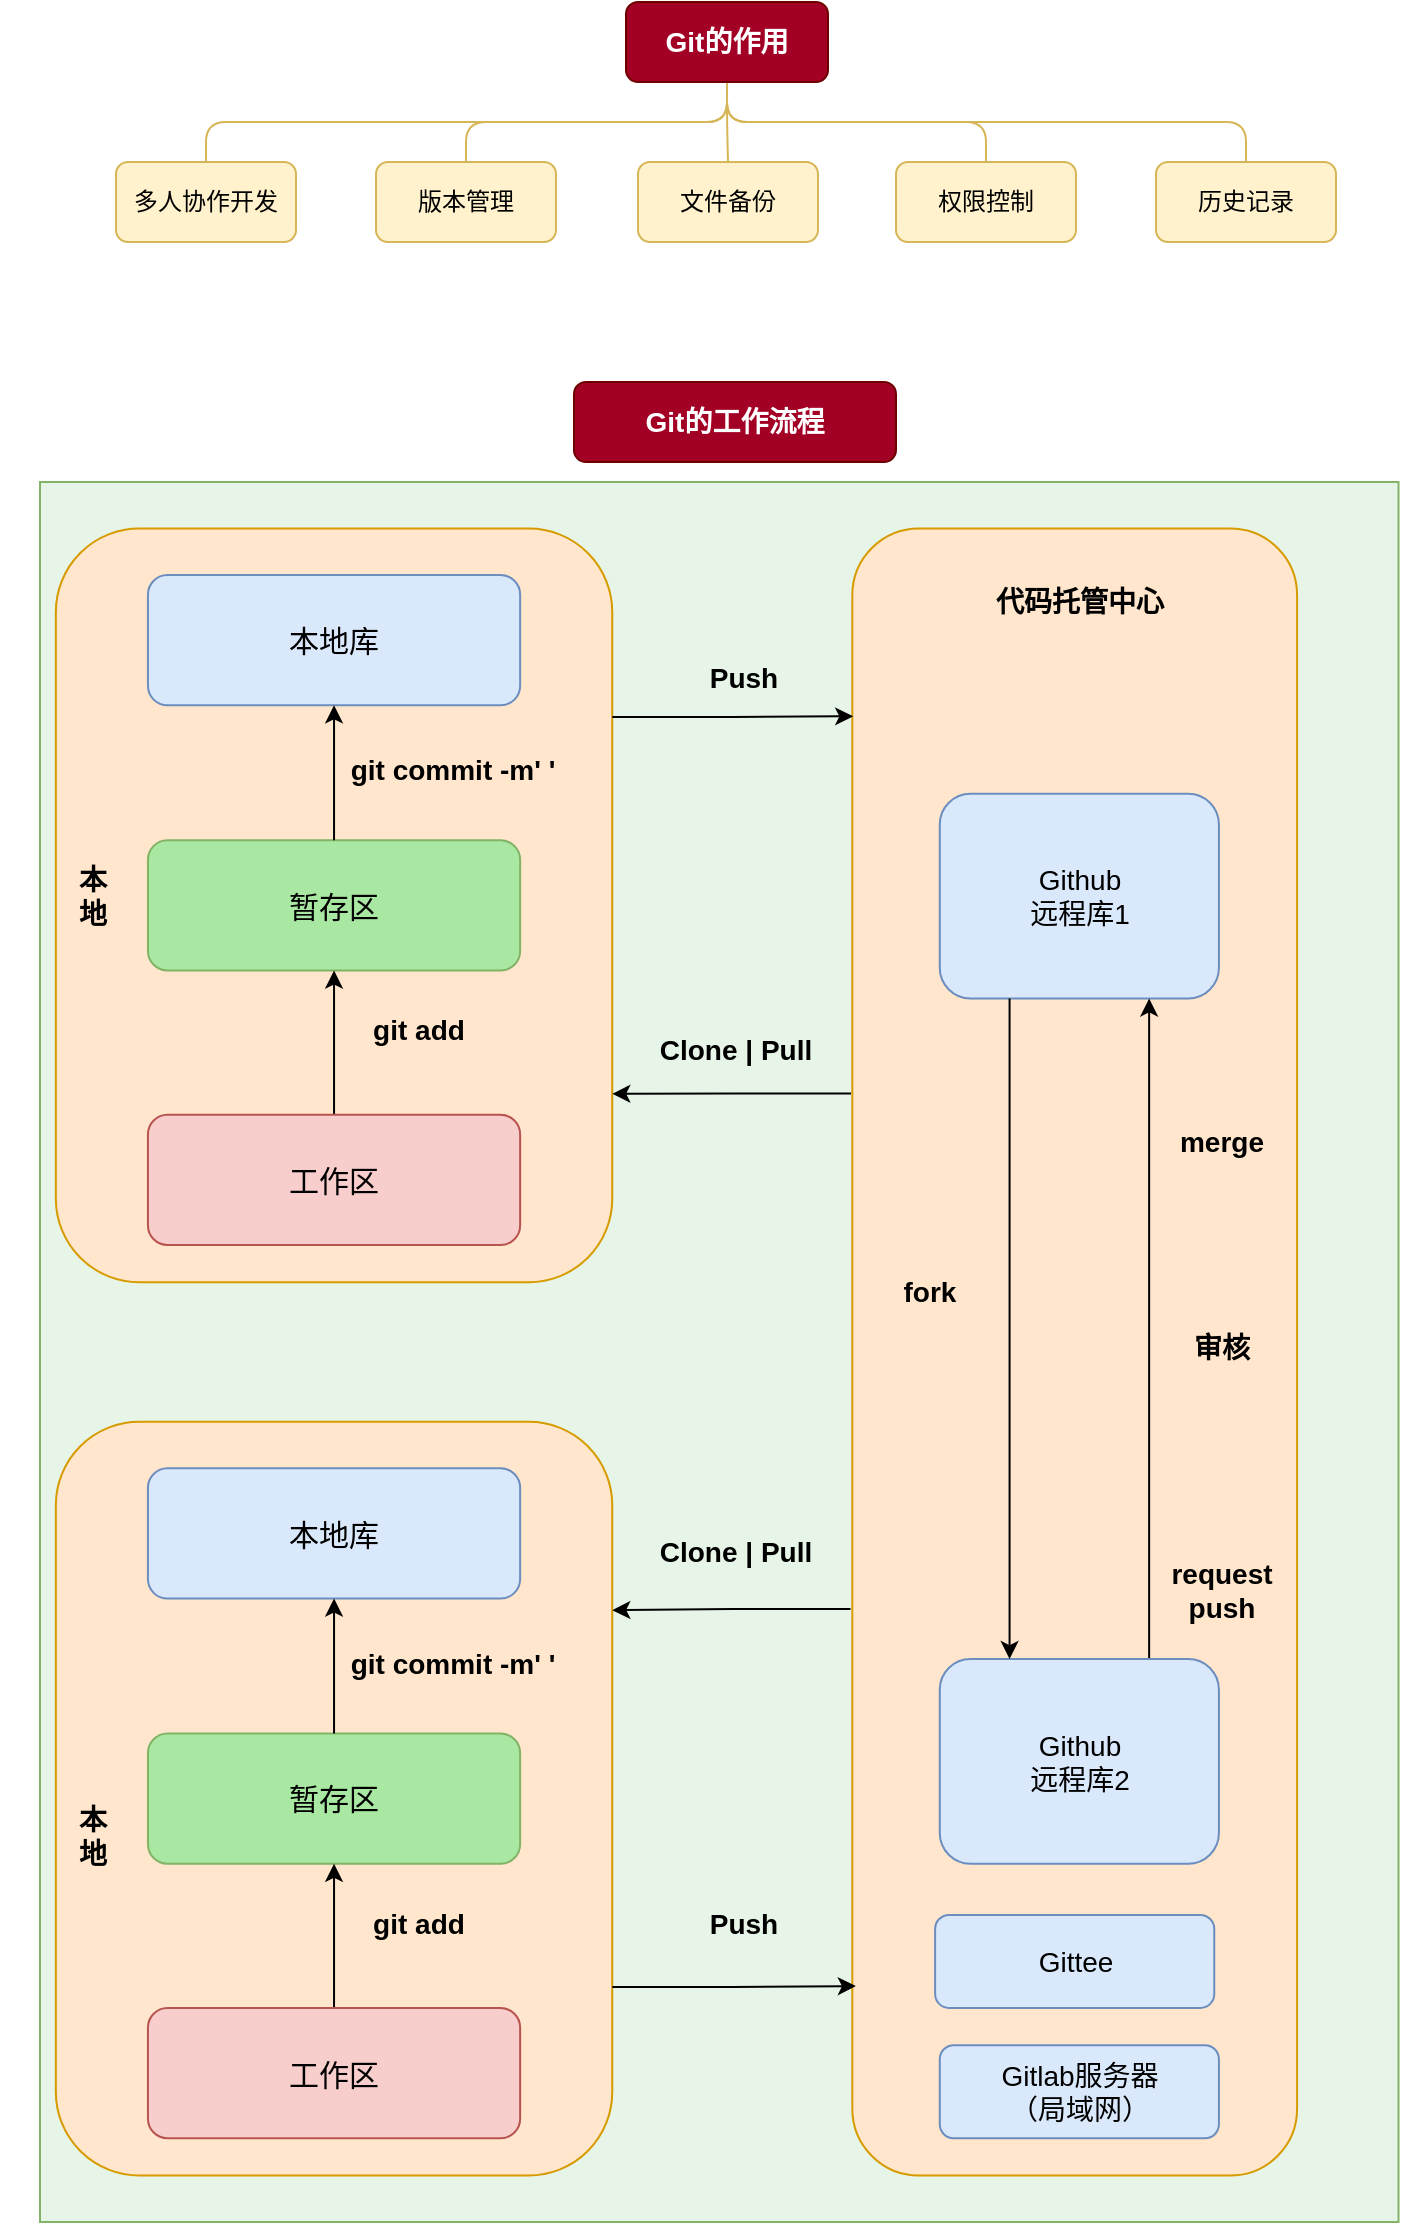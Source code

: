 <mxfile version="23.0.2" type="device">
  <diagram name="第 1 页" id="tVhp8JllyjFAVYzHIOj3">
    <mxGraphModel dx="1436" dy="968" grid="1" gridSize="10" guides="1" tooltips="1" connect="1" arrows="1" fold="1" page="1" pageScale="1" pageWidth="827" pageHeight="1169" math="0" shadow="0">
      <root>
        <mxCell id="0" />
        <mxCell id="1" parent="0" />
        <mxCell id="hR3URpGKtcnwJ0ks9-6d-7" style="edgeStyle=orthogonalEdgeStyle;rounded=1;orthogonalLoop=1;jettySize=auto;html=1;exitX=0.5;exitY=1;exitDx=0;exitDy=0;entryX=0.5;entryY=0;entryDx=0;entryDy=0;curved=0;endArrow=none;endFill=0;fillColor=#fff2cc;strokeColor=#d6b656;" edge="1" parent="1" source="hR3URpGKtcnwJ0ks9-6d-1" target="hR3URpGKtcnwJ0ks9-6d-4">
          <mxGeometry relative="1" as="geometry" />
        </mxCell>
        <mxCell id="hR3URpGKtcnwJ0ks9-6d-8" style="edgeStyle=orthogonalEdgeStyle;shape=connector;curved=0;rounded=1;orthogonalLoop=1;jettySize=auto;html=1;exitX=0.5;exitY=1;exitDx=0;exitDy=0;entryX=0.5;entryY=0;entryDx=0;entryDy=0;labelBackgroundColor=default;strokeColor=#d6b656;align=center;verticalAlign=middle;fontFamily=Helvetica;fontSize=11;fontColor=default;endArrow=none;endFill=0;fillColor=#fff2cc;" edge="1" parent="1" source="hR3URpGKtcnwJ0ks9-6d-1" target="hR3URpGKtcnwJ0ks9-6d-5">
          <mxGeometry relative="1" as="geometry" />
        </mxCell>
        <mxCell id="hR3URpGKtcnwJ0ks9-6d-9" style="edgeStyle=orthogonalEdgeStyle;shape=connector;curved=0;rounded=1;orthogonalLoop=1;jettySize=auto;html=1;exitX=0.5;exitY=1;exitDx=0;exitDy=0;entryX=0.5;entryY=0;entryDx=0;entryDy=0;labelBackgroundColor=default;strokeColor=#d6b656;align=center;verticalAlign=middle;fontFamily=Helvetica;fontSize=11;fontColor=default;endArrow=none;endFill=0;fillColor=#fff2cc;" edge="1" parent="1" source="hR3URpGKtcnwJ0ks9-6d-1" target="hR3URpGKtcnwJ0ks9-6d-6">
          <mxGeometry relative="1" as="geometry" />
        </mxCell>
        <mxCell id="hR3URpGKtcnwJ0ks9-6d-10" style="edgeStyle=orthogonalEdgeStyle;shape=connector;curved=0;rounded=1;orthogonalLoop=1;jettySize=auto;html=1;exitX=0.5;exitY=1;exitDx=0;exitDy=0;entryX=0.5;entryY=0;entryDx=0;entryDy=0;labelBackgroundColor=default;strokeColor=#d6b656;align=center;verticalAlign=middle;fontFamily=Helvetica;fontSize=11;fontColor=default;endArrow=none;endFill=0;fillColor=#fff2cc;" edge="1" parent="1" source="hR3URpGKtcnwJ0ks9-6d-1" target="hR3URpGKtcnwJ0ks9-6d-3">
          <mxGeometry relative="1" as="geometry" />
        </mxCell>
        <mxCell id="hR3URpGKtcnwJ0ks9-6d-11" style="edgeStyle=orthogonalEdgeStyle;shape=connector;curved=0;rounded=1;orthogonalLoop=1;jettySize=auto;html=1;exitX=0.5;exitY=1;exitDx=0;exitDy=0;entryX=0.5;entryY=0;entryDx=0;entryDy=0;labelBackgroundColor=default;strokeColor=#d6b656;align=center;verticalAlign=middle;fontFamily=Helvetica;fontSize=11;fontColor=default;endArrow=none;endFill=0;fillColor=#fff2cc;" edge="1" parent="1" source="hR3URpGKtcnwJ0ks9-6d-1" target="hR3URpGKtcnwJ0ks9-6d-2">
          <mxGeometry relative="1" as="geometry" />
        </mxCell>
        <mxCell id="hR3URpGKtcnwJ0ks9-6d-1" value="Git的作用" style="rounded=1;whiteSpace=wrap;html=1;fillColor=#a20025;fontColor=#ffffff;strokeColor=#6F0000;fontStyle=1;fontSize=14;" vertex="1" parent="1">
          <mxGeometry x="363" y="30" width="101" height="40" as="geometry" />
        </mxCell>
        <mxCell id="hR3URpGKtcnwJ0ks9-6d-2" value="多人协作开发" style="rounded=1;whiteSpace=wrap;html=1;fillColor=#fff2cc;strokeColor=#d6b656;" vertex="1" parent="1">
          <mxGeometry x="108" y="110" width="90" height="40" as="geometry" />
        </mxCell>
        <mxCell id="hR3URpGKtcnwJ0ks9-6d-3" value="版本管理" style="rounded=1;whiteSpace=wrap;html=1;fillColor=#fff2cc;strokeColor=#d6b656;" vertex="1" parent="1">
          <mxGeometry x="238" y="110" width="90" height="40" as="geometry" />
        </mxCell>
        <mxCell id="hR3URpGKtcnwJ0ks9-6d-4" value="文件备份" style="rounded=1;whiteSpace=wrap;html=1;fillColor=#fff2cc;strokeColor=#d6b656;" vertex="1" parent="1">
          <mxGeometry x="369" y="110" width="90" height="40" as="geometry" />
        </mxCell>
        <mxCell id="hR3URpGKtcnwJ0ks9-6d-5" value="权限控制" style="rounded=1;whiteSpace=wrap;html=1;fillColor=#fff2cc;strokeColor=#d6b656;" vertex="1" parent="1">
          <mxGeometry x="498" y="110" width="90" height="40" as="geometry" />
        </mxCell>
        <mxCell id="hR3URpGKtcnwJ0ks9-6d-6" value="历史记录" style="rounded=1;whiteSpace=wrap;html=1;fillColor=#fff2cc;strokeColor=#d6b656;" vertex="1" parent="1">
          <mxGeometry x="628" y="110" width="90" height="40" as="geometry" />
        </mxCell>
        <mxCell id="hR3URpGKtcnwJ0ks9-6d-60" value="" style="group" vertex="1" connectable="0" parent="1">
          <mxGeometry x="50" y="270" width="679.25" height="870" as="geometry" />
        </mxCell>
        <mxCell id="hR3URpGKtcnwJ0ks9-6d-12" value="" style="rounded=0;whiteSpace=wrap;html=1;fontFamily=Helvetica;fontSize=11;fillColor=#E6F5E7;strokeColor=#82b366;" vertex="1" parent="hR3URpGKtcnwJ0ks9-6d-60">
          <mxGeometry x="20" width="679.25" height="870" as="geometry" />
        </mxCell>
        <mxCell id="hR3URpGKtcnwJ0ks9-6d-13" value="" style="rounded=1;whiteSpace=wrap;html=1;fontFamily=Helvetica;fontSize=11;fillColor=#ffe6cc;strokeColor=#d79b00;" vertex="1" parent="hR3URpGKtcnwJ0ks9-6d-60">
          <mxGeometry x="27.914" y="23.262" width="278.213" height="376.845" as="geometry" />
        </mxCell>
        <mxCell id="hR3URpGKtcnwJ0ks9-6d-14" value="本&lt;br style=&quot;font-size: 14px;&quot;&gt;地" style="text;html=1;strokeColor=none;fillColor=none;align=center;verticalAlign=middle;whiteSpace=wrap;rounded=0;fontSize=14;fontFamily=Helvetica;fontColor=default;fontStyle=1" vertex="1" parent="hR3URpGKtcnwJ0ks9-6d-60">
          <mxGeometry x="27.914" y="179.118" width="37.219" height="55.829" as="geometry" />
        </mxCell>
        <mxCell id="hR3URpGKtcnwJ0ks9-6d-15" value="暂存区" style="rounded=1;whiteSpace=wrap;html=1;fontFamily=Helvetica;fontSize=15;fillColor=#A9E8A2;strokeColor=#82b366;" vertex="1" parent="hR3URpGKtcnwJ0ks9-6d-60">
          <mxGeometry x="73.973" y="179.118" width="186.096" height="65.134" as="geometry" />
        </mxCell>
        <mxCell id="hR3URpGKtcnwJ0ks9-6d-16" value="&lt;font style=&quot;font-size: 15px;&quot;&gt;本地库&lt;/font&gt;" style="rounded=1;whiteSpace=wrap;html=1;fontFamily=Helvetica;fontSize=11;fillColor=#dae8fc;strokeColor=#6c8ebf;" vertex="1" parent="hR3URpGKtcnwJ0ks9-6d-60">
          <mxGeometry x="73.973" y="46.524" width="186.096" height="65.134" as="geometry" />
        </mxCell>
        <mxCell id="hR3URpGKtcnwJ0ks9-6d-22" style="edgeStyle=orthogonalEdgeStyle;shape=connector;curved=0;rounded=0;orthogonalLoop=1;jettySize=auto;html=1;exitX=0.5;exitY=0;exitDx=0;exitDy=0;entryX=0.5;entryY=1;entryDx=0;entryDy=0;labelBackgroundColor=default;strokeColor=default;align=center;verticalAlign=middle;fontFamily=Helvetica;fontSize=11;fontColor=default;endArrow=classic;endFill=1;" edge="1" parent="hR3URpGKtcnwJ0ks9-6d-60" source="hR3URpGKtcnwJ0ks9-6d-15" target="hR3URpGKtcnwJ0ks9-6d-16">
          <mxGeometry relative="1" as="geometry" />
        </mxCell>
        <mxCell id="hR3URpGKtcnwJ0ks9-6d-19" style="edgeStyle=orthogonalEdgeStyle;shape=connector;curved=0;rounded=0;orthogonalLoop=1;jettySize=auto;html=1;exitX=0.5;exitY=0;exitDx=0;exitDy=0;entryX=0.5;entryY=1;entryDx=0;entryDy=0;labelBackgroundColor=default;strokeColor=default;align=center;verticalAlign=middle;fontFamily=Helvetica;fontSize=11;fontColor=default;endArrow=classic;endFill=1;" edge="1" parent="hR3URpGKtcnwJ0ks9-6d-60" source="hR3URpGKtcnwJ0ks9-6d-17" target="hR3URpGKtcnwJ0ks9-6d-15">
          <mxGeometry relative="1" as="geometry" />
        </mxCell>
        <mxCell id="hR3URpGKtcnwJ0ks9-6d-17" value="工作区" style="rounded=1;whiteSpace=wrap;html=1;fontFamily=Helvetica;fontSize=15;fillColor=#f8cecc;strokeColor=#b85450;" vertex="1" parent="hR3URpGKtcnwJ0ks9-6d-60">
          <mxGeometry x="73.973" y="316.364" width="186.096" height="65.134" as="geometry" />
        </mxCell>
        <mxCell id="hR3URpGKtcnwJ0ks9-6d-21" value="git add" style="text;html=1;strokeColor=none;fillColor=none;align=center;verticalAlign=middle;whiteSpace=wrap;rounded=0;fontSize=14;fontFamily=Helvetica;fontColor=default;fontStyle=1" vertex="1" parent="hR3URpGKtcnwJ0ks9-6d-60">
          <mxGeometry x="176.791" y="260.535" width="65.134" height="27.914" as="geometry" />
        </mxCell>
        <mxCell id="hR3URpGKtcnwJ0ks9-6d-23" value="git commit -m&#39; &#39;" style="text;html=1;strokeColor=none;fillColor=none;align=center;verticalAlign=middle;whiteSpace=wrap;rounded=0;fontSize=14;fontFamily=Helvetica;fontColor=default;fontStyle=1" vertex="1" parent="hR3URpGKtcnwJ0ks9-6d-60">
          <mxGeometry x="165.625" y="130.267" width="120.962" height="27.914" as="geometry" />
        </mxCell>
        <mxCell id="hR3URpGKtcnwJ0ks9-6d-31" style="edgeStyle=orthogonalEdgeStyle;shape=connector;curved=0;rounded=0;orthogonalLoop=1;jettySize=auto;html=1;exitX=-0.003;exitY=0.343;exitDx=0;exitDy=0;entryX=1;entryY=0.75;entryDx=0;entryDy=0;labelBackgroundColor=default;strokeColor=default;align=center;verticalAlign=middle;fontFamily=Helvetica;fontSize=11;fontColor=default;endArrow=classic;endFill=1;exitPerimeter=0;" edge="1" parent="hR3URpGKtcnwJ0ks9-6d-60" source="hR3URpGKtcnwJ0ks9-6d-24" target="hR3URpGKtcnwJ0ks9-6d-13">
          <mxGeometry relative="1" as="geometry" />
        </mxCell>
        <mxCell id="hR3URpGKtcnwJ0ks9-6d-24" value="" style="rounded=1;whiteSpace=wrap;html=1;fontFamily=Helvetica;fontSize=11;fillColor=#ffe6cc;strokeColor=#d79b00;" vertex="1" parent="hR3URpGKtcnwJ0ks9-6d-60">
          <mxGeometry x="426.16" y="23.262" width="222.385" height="823.476" as="geometry" />
        </mxCell>
        <mxCell id="hR3URpGKtcnwJ0ks9-6d-30" style="edgeStyle=orthogonalEdgeStyle;shape=connector;curved=0;rounded=0;orthogonalLoop=1;jettySize=auto;html=1;exitX=1;exitY=0.25;exitDx=0;exitDy=0;labelBackgroundColor=default;strokeColor=default;align=center;verticalAlign=middle;fontFamily=Helvetica;fontSize=11;fontColor=default;endArrow=classic;endFill=1;entryX=0.002;entryY=0.114;entryDx=0;entryDy=0;entryPerimeter=0;" edge="1" parent="hR3URpGKtcnwJ0ks9-6d-60" source="hR3URpGKtcnwJ0ks9-6d-13" target="hR3URpGKtcnwJ0ks9-6d-24">
          <mxGeometry relative="1" as="geometry">
            <mxPoint x="427.09" y="119.102" as="targetPoint" />
          </mxGeometry>
        </mxCell>
        <mxCell id="hR3URpGKtcnwJ0ks9-6d-25" value="代码托管中心" style="text;html=1;strokeColor=none;fillColor=none;align=center;verticalAlign=middle;whiteSpace=wrap;rounded=0;fontSize=14;fontFamily=Helvetica;fontColor=default;fontStyle=1" vertex="1" parent="hR3URpGKtcnwJ0ks9-6d-60">
          <mxGeometry x="483.849" y="46.524" width="111.658" height="27.914" as="geometry" />
        </mxCell>
        <mxCell id="hR3URpGKtcnwJ0ks9-6d-26" value="&lt;font style=&quot;font-size: 14px;&quot;&gt;Github&lt;br&gt;远程库1&lt;br&gt;&lt;/font&gt;" style="rounded=1;whiteSpace=wrap;html=1;fontFamily=Helvetica;fontSize=11;fillColor=#dae8fc;strokeColor=#6c8ebf;" vertex="1" parent="hR3URpGKtcnwJ0ks9-6d-60">
          <mxGeometry x="469.892" y="155.856" width="139.572" height="102.353" as="geometry" />
        </mxCell>
        <mxCell id="hR3URpGKtcnwJ0ks9-6d-27" value="Gittee" style="rounded=1;whiteSpace=wrap;html=1;fontFamily=Helvetica;fontSize=14;fillColor=#dae8fc;strokeColor=#6c8ebf;" vertex="1" parent="hR3URpGKtcnwJ0ks9-6d-60">
          <mxGeometry x="467.566" y="716.471" width="139.572" height="46.524" as="geometry" />
        </mxCell>
        <mxCell id="hR3URpGKtcnwJ0ks9-6d-28" value="Gitlab服务器&lt;br style=&quot;font-size: 14px;&quot;&gt;（局域网）" style="rounded=1;whiteSpace=wrap;html=1;fontFamily=Helvetica;fontSize=14;fillColor=#dae8fc;strokeColor=#6c8ebf;" vertex="1" parent="hR3URpGKtcnwJ0ks9-6d-60">
          <mxGeometry x="469.892" y="781.604" width="139.572" height="46.524" as="geometry" />
        </mxCell>
        <mxCell id="hR3URpGKtcnwJ0ks9-6d-32" value="Push" style="text;html=1;strokeColor=none;fillColor=none;align=center;verticalAlign=middle;whiteSpace=wrap;rounded=0;fontSize=14;fontFamily=Helvetica;fontColor=default;fontStyle=1" vertex="1" parent="hR3URpGKtcnwJ0ks9-6d-60">
          <mxGeometry x="344.277" y="83.743" width="55.829" height="27.914" as="geometry" />
        </mxCell>
        <mxCell id="hR3URpGKtcnwJ0ks9-6d-35" value="Clone | Pull" style="text;html=1;strokeColor=none;fillColor=none;align=center;verticalAlign=middle;whiteSpace=wrap;rounded=0;fontSize=14;fontFamily=Helvetica;fontColor=default;fontStyle=1" vertex="1" parent="hR3URpGKtcnwJ0ks9-6d-60">
          <mxGeometry x="325.668" y="269.84" width="83.743" height="27.914" as="geometry" />
        </mxCell>
        <mxCell id="hR3URpGKtcnwJ0ks9-6d-48" style="edgeStyle=orthogonalEdgeStyle;shape=connector;curved=0;rounded=0;orthogonalLoop=1;jettySize=auto;html=1;exitX=0.75;exitY=0;exitDx=0;exitDy=0;entryX=0.75;entryY=1;entryDx=0;entryDy=0;labelBackgroundColor=default;strokeColor=default;align=center;verticalAlign=middle;fontFamily=Helvetica;fontSize=11;fontColor=default;endArrow=classic;endFill=1;" edge="1" parent="hR3URpGKtcnwJ0ks9-6d-60" source="hR3URpGKtcnwJ0ks9-6d-36" target="hR3URpGKtcnwJ0ks9-6d-26">
          <mxGeometry relative="1" as="geometry" />
        </mxCell>
        <mxCell id="hR3URpGKtcnwJ0ks9-6d-36" value="&lt;font style=&quot;font-size: 14px;&quot;&gt;Github&lt;br&gt;远程库2&lt;br&gt;&lt;/font&gt;" style="rounded=1;whiteSpace=wrap;html=1;fontFamily=Helvetica;fontSize=11;fillColor=#dae8fc;strokeColor=#6c8ebf;" vertex="1" parent="hR3URpGKtcnwJ0ks9-6d-60">
          <mxGeometry x="469.892" y="588.529" width="139.572" height="102.353" as="geometry" />
        </mxCell>
        <mxCell id="hR3URpGKtcnwJ0ks9-6d-49" style="edgeStyle=orthogonalEdgeStyle;shape=connector;curved=0;rounded=0;orthogonalLoop=1;jettySize=auto;html=1;exitX=0.25;exitY=1;exitDx=0;exitDy=0;entryX=0.25;entryY=0;entryDx=0;entryDy=0;labelBackgroundColor=default;strokeColor=default;align=center;verticalAlign=middle;fontFamily=Helvetica;fontSize=11;fontColor=default;endArrow=classic;endFill=1;" edge="1" parent="hR3URpGKtcnwJ0ks9-6d-60" source="hR3URpGKtcnwJ0ks9-6d-26" target="hR3URpGKtcnwJ0ks9-6d-36">
          <mxGeometry relative="1" as="geometry" />
        </mxCell>
        <mxCell id="hR3URpGKtcnwJ0ks9-6d-39" value="" style="rounded=1;whiteSpace=wrap;html=1;fontFamily=Helvetica;fontSize=11;fillColor=#ffe6cc;strokeColor=#d79b00;" vertex="1" parent="hR3URpGKtcnwJ0ks9-6d-60">
          <mxGeometry x="27.914" y="469.893" width="278.213" height="376.845" as="geometry" />
        </mxCell>
        <mxCell id="hR3URpGKtcnwJ0ks9-6d-40" value="本&lt;br style=&quot;font-size: 14px;&quot;&gt;地" style="text;html=1;strokeColor=none;fillColor=none;align=center;verticalAlign=middle;whiteSpace=wrap;rounded=0;fontSize=14;fontFamily=Helvetica;fontColor=default;fontStyle=1" vertex="1" parent="hR3URpGKtcnwJ0ks9-6d-60">
          <mxGeometry x="27.914" y="649.011" width="37.219" height="55.829" as="geometry" />
        </mxCell>
        <mxCell id="hR3URpGKtcnwJ0ks9-6d-42" value="暂存区" style="rounded=1;whiteSpace=wrap;html=1;fontFamily=Helvetica;fontSize=15;fillColor=#A9E8A2;strokeColor=#82b366;" vertex="1" parent="hR3URpGKtcnwJ0ks9-6d-60">
          <mxGeometry x="73.973" y="625.749" width="186.096" height="65.134" as="geometry" />
        </mxCell>
        <mxCell id="hR3URpGKtcnwJ0ks9-6d-56" style="edgeStyle=orthogonalEdgeStyle;shape=connector;curved=0;rounded=0;orthogonalLoop=1;jettySize=auto;html=1;exitX=-0.004;exitY=0.656;exitDx=0;exitDy=0;entryX=1;entryY=0.25;entryDx=0;entryDy=0;labelBackgroundColor=default;strokeColor=default;align=center;verticalAlign=middle;fontFamily=Helvetica;fontSize=11;fontColor=default;endArrow=classic;endFill=1;exitPerimeter=0;" edge="1" parent="hR3URpGKtcnwJ0ks9-6d-60" source="hR3URpGKtcnwJ0ks9-6d-24" target="hR3URpGKtcnwJ0ks9-6d-39">
          <mxGeometry relative="1" as="geometry" />
        </mxCell>
        <mxCell id="hR3URpGKtcnwJ0ks9-6d-43" value="&lt;font style=&quot;font-size: 15px;&quot;&gt;本地库&lt;/font&gt;" style="rounded=1;whiteSpace=wrap;html=1;fontFamily=Helvetica;fontSize=11;fillColor=#dae8fc;strokeColor=#6c8ebf;" vertex="1" parent="hR3URpGKtcnwJ0ks9-6d-60">
          <mxGeometry x="73.973" y="493.155" width="186.096" height="65.134" as="geometry" />
        </mxCell>
        <mxCell id="hR3URpGKtcnwJ0ks9-6d-44" style="edgeStyle=orthogonalEdgeStyle;shape=connector;curved=0;rounded=0;orthogonalLoop=1;jettySize=auto;html=1;exitX=0.5;exitY=0;exitDx=0;exitDy=0;entryX=0.5;entryY=1;entryDx=0;entryDy=0;labelBackgroundColor=default;strokeColor=default;align=center;verticalAlign=middle;fontFamily=Helvetica;fontSize=11;fontColor=default;endArrow=classic;endFill=1;" edge="1" source="hR3URpGKtcnwJ0ks9-6d-45" target="hR3URpGKtcnwJ0ks9-6d-42" parent="hR3URpGKtcnwJ0ks9-6d-60">
          <mxGeometry relative="1" as="geometry" />
        </mxCell>
        <mxCell id="hR3URpGKtcnwJ0ks9-6d-45" value="工作区" style="rounded=1;whiteSpace=wrap;html=1;fontFamily=Helvetica;fontSize=15;fillColor=#f8cecc;strokeColor=#b85450;" vertex="1" parent="hR3URpGKtcnwJ0ks9-6d-60">
          <mxGeometry x="73.973" y="762.995" width="186.096" height="65.134" as="geometry" />
        </mxCell>
        <mxCell id="hR3URpGKtcnwJ0ks9-6d-46" value="git add" style="text;html=1;strokeColor=none;fillColor=none;align=center;verticalAlign=middle;whiteSpace=wrap;rounded=0;fontSize=14;fontFamily=Helvetica;fontColor=default;fontStyle=1" vertex="1" parent="hR3URpGKtcnwJ0ks9-6d-60">
          <mxGeometry x="176.791" y="707.166" width="65.134" height="27.914" as="geometry" />
        </mxCell>
        <mxCell id="hR3URpGKtcnwJ0ks9-6d-47" value="git commit -m&#39; &#39;" style="text;html=1;strokeColor=none;fillColor=none;align=center;verticalAlign=middle;whiteSpace=wrap;rounded=0;fontSize=14;fontFamily=Helvetica;fontColor=default;fontStyle=1" vertex="1" parent="hR3URpGKtcnwJ0ks9-6d-60">
          <mxGeometry x="165.625" y="576.898" width="120.962" height="27.914" as="geometry" />
        </mxCell>
        <mxCell id="hR3URpGKtcnwJ0ks9-6d-50" value="fork" style="text;html=1;strokeColor=none;fillColor=none;align=center;verticalAlign=middle;whiteSpace=wrap;rounded=0;fontSize=14;fontFamily=Helvetica;fontColor=default;fontStyle=1" vertex="1" parent="hR3URpGKtcnwJ0ks9-6d-60">
          <mxGeometry x="437.325" y="390.802" width="55.829" height="27.914" as="geometry" />
        </mxCell>
        <mxCell id="hR3URpGKtcnwJ0ks9-6d-51" value="request push" style="text;html=1;strokeColor=none;fillColor=none;align=center;verticalAlign=middle;whiteSpace=wrap;rounded=0;fontSize=14;fontFamily=Helvetica;fontColor=default;fontStyle=1" vertex="1" parent="hR3URpGKtcnwJ0ks9-6d-60">
          <mxGeometry x="583.411" y="539.679" width="55.829" height="27.914" as="geometry" />
        </mxCell>
        <mxCell id="hR3URpGKtcnwJ0ks9-6d-53" value="审核" style="text;html=1;strokeColor=none;fillColor=none;align=center;verticalAlign=middle;whiteSpace=wrap;rounded=0;fontSize=14;fontFamily=Helvetica;fontColor=default;fontStyle=1" vertex="1" parent="hR3URpGKtcnwJ0ks9-6d-60">
          <mxGeometry x="583.411" y="418.717" width="55.829" height="27.914" as="geometry" />
        </mxCell>
        <mxCell id="hR3URpGKtcnwJ0ks9-6d-54" value="merge" style="text;html=1;strokeColor=none;fillColor=none;align=center;verticalAlign=middle;whiteSpace=wrap;rounded=0;fontSize=14;fontFamily=Helvetica;fontColor=default;fontStyle=1" vertex="1" parent="hR3URpGKtcnwJ0ks9-6d-60">
          <mxGeometry x="583.411" y="316.364" width="55.829" height="27.914" as="geometry" />
        </mxCell>
        <mxCell id="hR3URpGKtcnwJ0ks9-6d-57" value="Clone | Pull" style="text;html=1;strokeColor=none;fillColor=none;align=center;verticalAlign=middle;whiteSpace=wrap;rounded=0;fontSize=14;fontFamily=Helvetica;fontColor=default;fontStyle=1" vertex="1" parent="hR3URpGKtcnwJ0ks9-6d-60">
          <mxGeometry x="325.668" y="521.07" width="83.743" height="27.914" as="geometry" />
        </mxCell>
        <mxCell id="hR3URpGKtcnwJ0ks9-6d-41" style="edgeStyle=orthogonalEdgeStyle;shape=connector;curved=0;rounded=0;orthogonalLoop=1;jettySize=auto;html=1;exitX=0.5;exitY=0;exitDx=0;exitDy=0;entryX=0.5;entryY=1;entryDx=0;entryDy=0;labelBackgroundColor=default;strokeColor=default;align=center;verticalAlign=middle;fontFamily=Helvetica;fontSize=11;fontColor=default;endArrow=classic;endFill=1;" edge="1" source="hR3URpGKtcnwJ0ks9-6d-42" target="hR3URpGKtcnwJ0ks9-6d-43" parent="hR3URpGKtcnwJ0ks9-6d-60">
          <mxGeometry relative="1" as="geometry" />
        </mxCell>
        <mxCell id="hR3URpGKtcnwJ0ks9-6d-58" style="edgeStyle=orthogonalEdgeStyle;shape=connector;curved=0;rounded=0;orthogonalLoop=1;jettySize=auto;html=1;exitX=1;exitY=0.75;exitDx=0;exitDy=0;entryX=0.008;entryY=0.885;entryDx=0;entryDy=0;entryPerimeter=0;labelBackgroundColor=default;strokeColor=default;align=center;verticalAlign=middle;fontFamily=Helvetica;fontSize=11;fontColor=default;endArrow=classic;endFill=1;" edge="1" parent="hR3URpGKtcnwJ0ks9-6d-60" source="hR3URpGKtcnwJ0ks9-6d-39" target="hR3URpGKtcnwJ0ks9-6d-24">
          <mxGeometry relative="1" as="geometry" />
        </mxCell>
        <mxCell id="hR3URpGKtcnwJ0ks9-6d-59" value="Push" style="text;html=1;strokeColor=none;fillColor=none;align=center;verticalAlign=middle;whiteSpace=wrap;rounded=0;fontSize=14;fontFamily=Helvetica;fontColor=default;fontStyle=1" vertex="1" parent="hR3URpGKtcnwJ0ks9-6d-60">
          <mxGeometry x="344.277" y="707.166" width="55.829" height="27.914" as="geometry" />
        </mxCell>
        <mxCell id="hR3URpGKtcnwJ0ks9-6d-62" value="Git的工作流程" style="rounded=1;whiteSpace=wrap;html=1;fillColor=#a20025;fontColor=#ffffff;strokeColor=#6F0000;fontStyle=1;fontSize=14;" vertex="1" parent="1">
          <mxGeometry x="337" y="220" width="161" height="40" as="geometry" />
        </mxCell>
      </root>
    </mxGraphModel>
  </diagram>
</mxfile>
